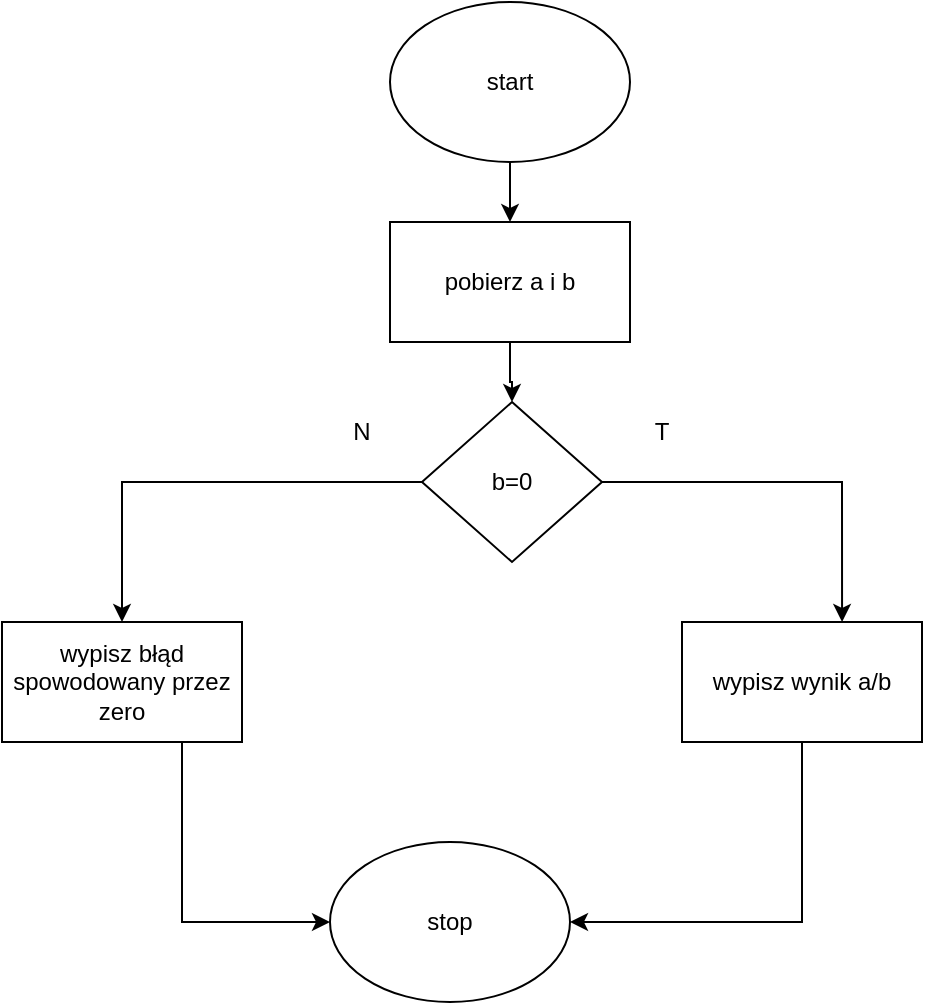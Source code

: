 <mxfile version="20.8.23" type="github">
  <diagram name="Strona-1" id="-JiSpUrFZ-lmFqI0zwoz">
    <mxGraphModel dx="1434" dy="796" grid="1" gridSize="10" guides="1" tooltips="1" connect="1" arrows="1" fold="1" page="1" pageScale="1" pageWidth="827" pageHeight="1169" math="0" shadow="0">
      <root>
        <mxCell id="0" />
        <mxCell id="1" parent="0" />
        <mxCell id="-k42w5bfUMXE7L4yGYJT-4" style="edgeStyle=orthogonalEdgeStyle;rounded=0;orthogonalLoop=1;jettySize=auto;html=1;exitX=0.5;exitY=1;exitDx=0;exitDy=0;" edge="1" parent="1" source="-k42w5bfUMXE7L4yGYJT-1" target="-k42w5bfUMXE7L4yGYJT-5">
          <mxGeometry relative="1" as="geometry">
            <mxPoint x="414" y="300" as="targetPoint" />
          </mxGeometry>
        </mxCell>
        <mxCell id="-k42w5bfUMXE7L4yGYJT-1" value="" style="ellipse;whiteSpace=wrap;html=1;" vertex="1" parent="1">
          <mxGeometry x="354" y="160" width="120" height="80" as="geometry" />
        </mxCell>
        <mxCell id="-k42w5bfUMXE7L4yGYJT-2" value="start" style="text;html=1;strokeColor=none;fillColor=none;align=center;verticalAlign=middle;whiteSpace=wrap;rounded=0;" vertex="1" parent="1">
          <mxGeometry x="384" y="185" width="60" height="30" as="geometry" />
        </mxCell>
        <mxCell id="-k42w5bfUMXE7L4yGYJT-6" style="edgeStyle=orthogonalEdgeStyle;rounded=0;orthogonalLoop=1;jettySize=auto;html=1;" edge="1" parent="1" source="-k42w5bfUMXE7L4yGYJT-5" target="-k42w5bfUMXE7L4yGYJT-7">
          <mxGeometry relative="1" as="geometry">
            <mxPoint x="410" y="400" as="targetPoint" />
          </mxGeometry>
        </mxCell>
        <mxCell id="-k42w5bfUMXE7L4yGYJT-5" value="pobierz a i b" style="rounded=0;whiteSpace=wrap;html=1;" vertex="1" parent="1">
          <mxGeometry x="354" y="270" width="120" height="60" as="geometry" />
        </mxCell>
        <mxCell id="-k42w5bfUMXE7L4yGYJT-8" style="edgeStyle=orthogonalEdgeStyle;rounded=0;orthogonalLoop=1;jettySize=auto;html=1;" edge="1" parent="1" source="-k42w5bfUMXE7L4yGYJT-7" target="-k42w5bfUMXE7L4yGYJT-9">
          <mxGeometry relative="1" as="geometry">
            <mxPoint x="230" y="460" as="targetPoint" />
          </mxGeometry>
        </mxCell>
        <mxCell id="-k42w5bfUMXE7L4yGYJT-13" style="edgeStyle=orthogonalEdgeStyle;rounded=0;orthogonalLoop=1;jettySize=auto;html=1;entryX=0.667;entryY=0;entryDx=0;entryDy=0;entryPerimeter=0;" edge="1" parent="1" source="-k42w5bfUMXE7L4yGYJT-7" target="-k42w5bfUMXE7L4yGYJT-12">
          <mxGeometry relative="1" as="geometry" />
        </mxCell>
        <mxCell id="-k42w5bfUMXE7L4yGYJT-7" value="b=0" style="rhombus;whiteSpace=wrap;html=1;" vertex="1" parent="1">
          <mxGeometry x="370" y="360" width="90" height="80" as="geometry" />
        </mxCell>
        <mxCell id="-k42w5bfUMXE7L4yGYJT-10" style="edgeStyle=orthogonalEdgeStyle;rounded=0;orthogonalLoop=1;jettySize=auto;html=1;" edge="1" parent="1" source="-k42w5bfUMXE7L4yGYJT-9" target="-k42w5bfUMXE7L4yGYJT-11">
          <mxGeometry relative="1" as="geometry">
            <mxPoint x="220" y="630" as="targetPoint" />
            <Array as="points">
              <mxPoint x="250" y="620" />
            </Array>
          </mxGeometry>
        </mxCell>
        <mxCell id="-k42w5bfUMXE7L4yGYJT-9" value="wypisz błąd spowodowany przez zero" style="rounded=0;whiteSpace=wrap;html=1;" vertex="1" parent="1">
          <mxGeometry x="160" y="470" width="120" height="60" as="geometry" />
        </mxCell>
        <mxCell id="-k42w5bfUMXE7L4yGYJT-11" value="stop" style="ellipse;whiteSpace=wrap;html=1;" vertex="1" parent="1">
          <mxGeometry x="324" y="580" width="120" height="80" as="geometry" />
        </mxCell>
        <mxCell id="-k42w5bfUMXE7L4yGYJT-17" style="edgeStyle=orthogonalEdgeStyle;rounded=0;orthogonalLoop=1;jettySize=auto;html=1;" edge="1" parent="1" source="-k42w5bfUMXE7L4yGYJT-12" target="-k42w5bfUMXE7L4yGYJT-11">
          <mxGeometry relative="1" as="geometry">
            <Array as="points">
              <mxPoint x="560" y="620" />
            </Array>
          </mxGeometry>
        </mxCell>
        <mxCell id="-k42w5bfUMXE7L4yGYJT-12" value="wypisz wynik a/b" style="rounded=0;whiteSpace=wrap;html=1;" vertex="1" parent="1">
          <mxGeometry x="500" y="470" width="120" height="60" as="geometry" />
        </mxCell>
        <mxCell id="-k42w5bfUMXE7L4yGYJT-15" value="N" style="text;html=1;strokeColor=none;fillColor=none;align=center;verticalAlign=middle;whiteSpace=wrap;rounded=0;" vertex="1" parent="1">
          <mxGeometry x="310" y="360" width="60" height="30" as="geometry" />
        </mxCell>
        <mxCell id="-k42w5bfUMXE7L4yGYJT-16" value="T" style="text;html=1;strokeColor=none;fillColor=none;align=center;verticalAlign=middle;whiteSpace=wrap;rounded=0;" vertex="1" parent="1">
          <mxGeometry x="460" y="360" width="60" height="30" as="geometry" />
        </mxCell>
      </root>
    </mxGraphModel>
  </diagram>
</mxfile>
